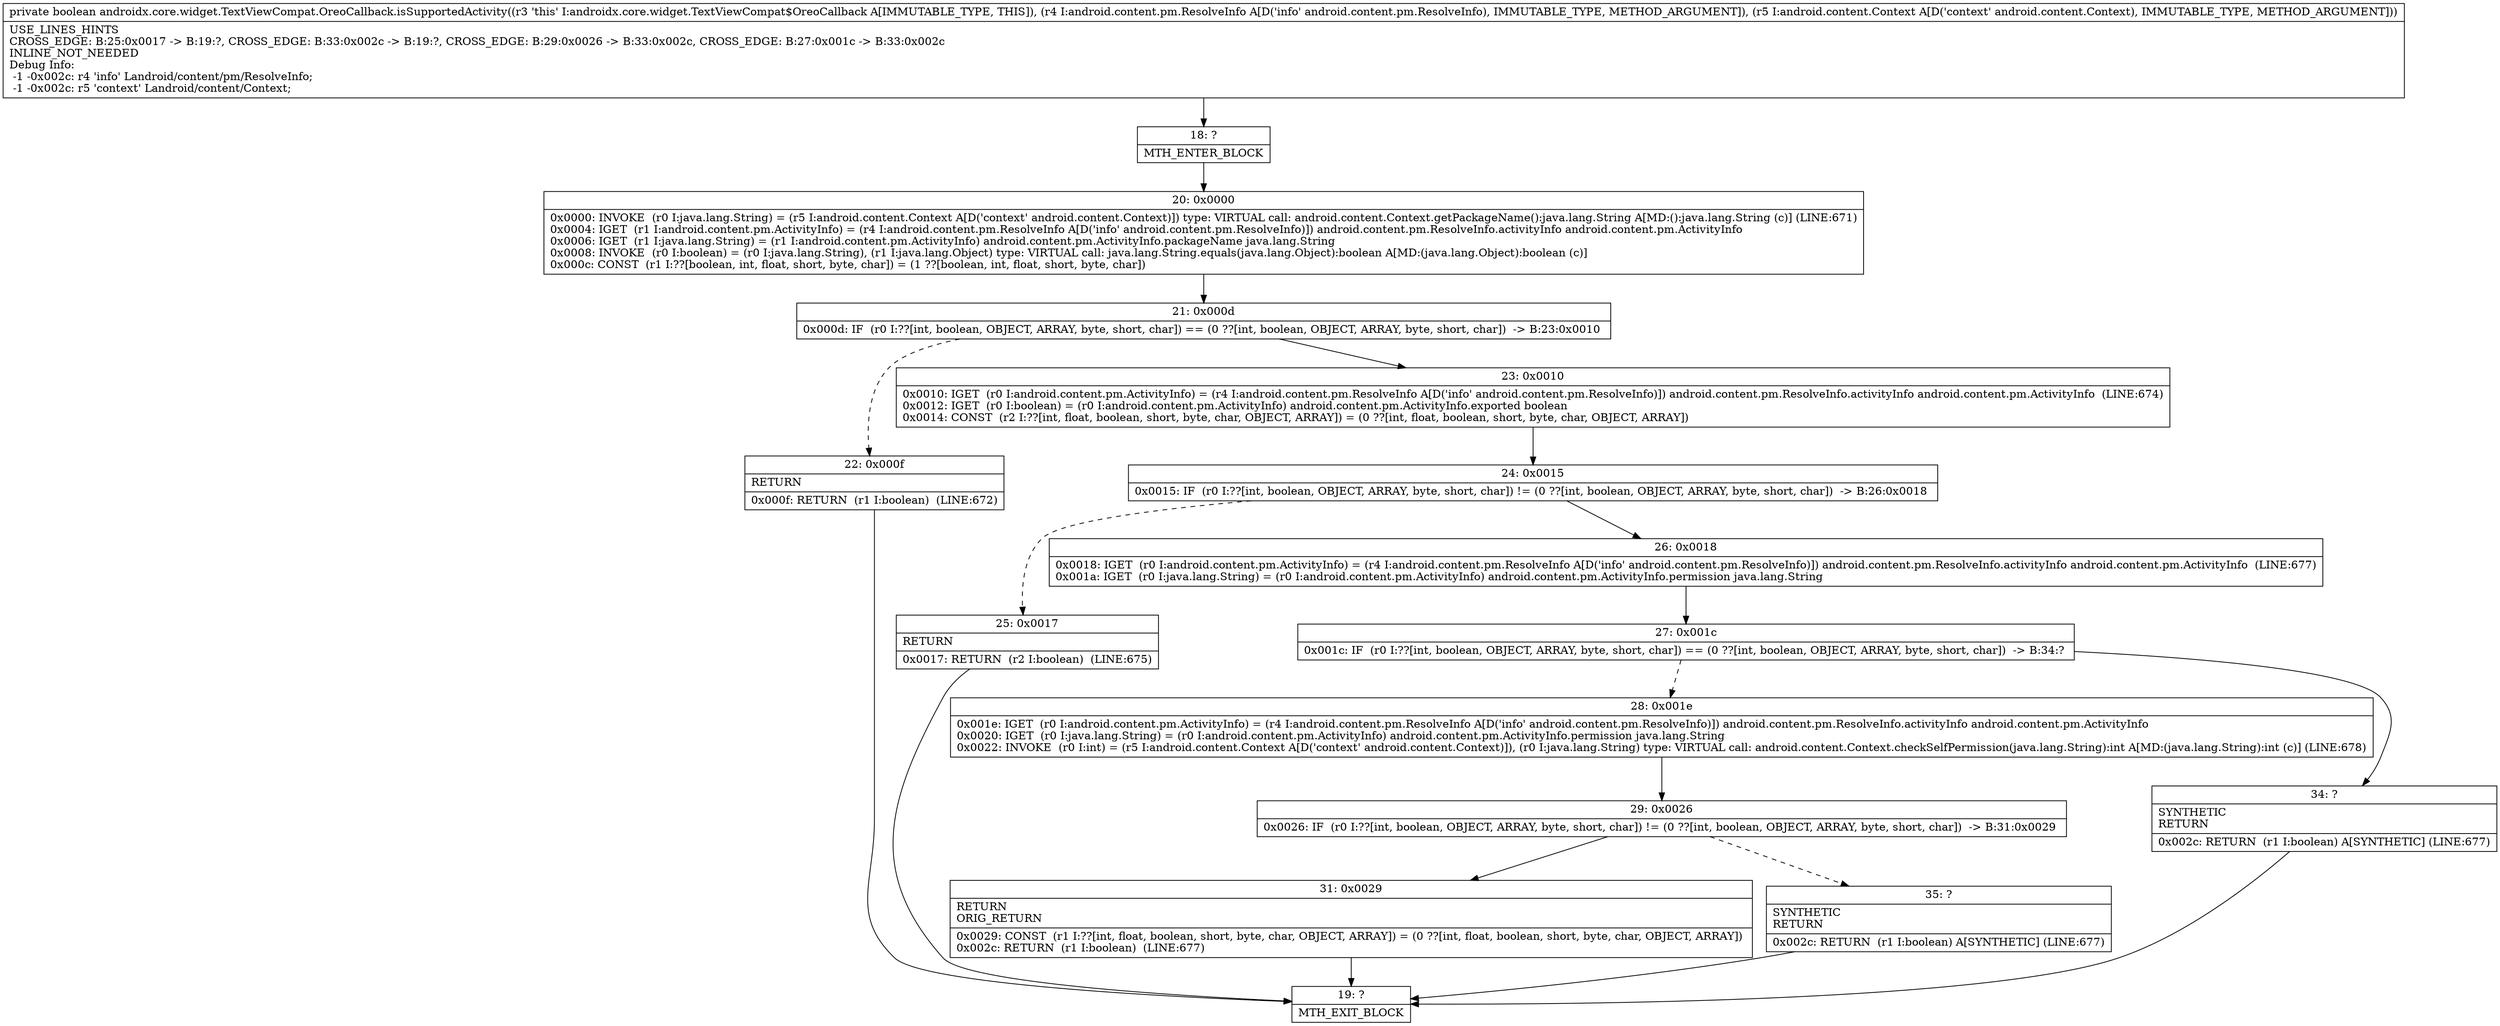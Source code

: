 digraph "CFG forandroidx.core.widget.TextViewCompat.OreoCallback.isSupportedActivity(Landroid\/content\/pm\/ResolveInfo;Landroid\/content\/Context;)Z" {
Node_18 [shape=record,label="{18\:\ ?|MTH_ENTER_BLOCK\l}"];
Node_20 [shape=record,label="{20\:\ 0x0000|0x0000: INVOKE  (r0 I:java.lang.String) = (r5 I:android.content.Context A[D('context' android.content.Context)]) type: VIRTUAL call: android.content.Context.getPackageName():java.lang.String A[MD:():java.lang.String (c)] (LINE:671)\l0x0004: IGET  (r1 I:android.content.pm.ActivityInfo) = (r4 I:android.content.pm.ResolveInfo A[D('info' android.content.pm.ResolveInfo)]) android.content.pm.ResolveInfo.activityInfo android.content.pm.ActivityInfo \l0x0006: IGET  (r1 I:java.lang.String) = (r1 I:android.content.pm.ActivityInfo) android.content.pm.ActivityInfo.packageName java.lang.String \l0x0008: INVOKE  (r0 I:boolean) = (r0 I:java.lang.String), (r1 I:java.lang.Object) type: VIRTUAL call: java.lang.String.equals(java.lang.Object):boolean A[MD:(java.lang.Object):boolean (c)]\l0x000c: CONST  (r1 I:??[boolean, int, float, short, byte, char]) = (1 ??[boolean, int, float, short, byte, char]) \l}"];
Node_21 [shape=record,label="{21\:\ 0x000d|0x000d: IF  (r0 I:??[int, boolean, OBJECT, ARRAY, byte, short, char]) == (0 ??[int, boolean, OBJECT, ARRAY, byte, short, char])  \-\> B:23:0x0010 \l}"];
Node_22 [shape=record,label="{22\:\ 0x000f|RETURN\l|0x000f: RETURN  (r1 I:boolean)  (LINE:672)\l}"];
Node_19 [shape=record,label="{19\:\ ?|MTH_EXIT_BLOCK\l}"];
Node_23 [shape=record,label="{23\:\ 0x0010|0x0010: IGET  (r0 I:android.content.pm.ActivityInfo) = (r4 I:android.content.pm.ResolveInfo A[D('info' android.content.pm.ResolveInfo)]) android.content.pm.ResolveInfo.activityInfo android.content.pm.ActivityInfo  (LINE:674)\l0x0012: IGET  (r0 I:boolean) = (r0 I:android.content.pm.ActivityInfo) android.content.pm.ActivityInfo.exported boolean \l0x0014: CONST  (r2 I:??[int, float, boolean, short, byte, char, OBJECT, ARRAY]) = (0 ??[int, float, boolean, short, byte, char, OBJECT, ARRAY]) \l}"];
Node_24 [shape=record,label="{24\:\ 0x0015|0x0015: IF  (r0 I:??[int, boolean, OBJECT, ARRAY, byte, short, char]) != (0 ??[int, boolean, OBJECT, ARRAY, byte, short, char])  \-\> B:26:0x0018 \l}"];
Node_25 [shape=record,label="{25\:\ 0x0017|RETURN\l|0x0017: RETURN  (r2 I:boolean)  (LINE:675)\l}"];
Node_26 [shape=record,label="{26\:\ 0x0018|0x0018: IGET  (r0 I:android.content.pm.ActivityInfo) = (r4 I:android.content.pm.ResolveInfo A[D('info' android.content.pm.ResolveInfo)]) android.content.pm.ResolveInfo.activityInfo android.content.pm.ActivityInfo  (LINE:677)\l0x001a: IGET  (r0 I:java.lang.String) = (r0 I:android.content.pm.ActivityInfo) android.content.pm.ActivityInfo.permission java.lang.String \l}"];
Node_27 [shape=record,label="{27\:\ 0x001c|0x001c: IF  (r0 I:??[int, boolean, OBJECT, ARRAY, byte, short, char]) == (0 ??[int, boolean, OBJECT, ARRAY, byte, short, char])  \-\> B:34:? \l}"];
Node_28 [shape=record,label="{28\:\ 0x001e|0x001e: IGET  (r0 I:android.content.pm.ActivityInfo) = (r4 I:android.content.pm.ResolveInfo A[D('info' android.content.pm.ResolveInfo)]) android.content.pm.ResolveInfo.activityInfo android.content.pm.ActivityInfo \l0x0020: IGET  (r0 I:java.lang.String) = (r0 I:android.content.pm.ActivityInfo) android.content.pm.ActivityInfo.permission java.lang.String \l0x0022: INVOKE  (r0 I:int) = (r5 I:android.content.Context A[D('context' android.content.Context)]), (r0 I:java.lang.String) type: VIRTUAL call: android.content.Context.checkSelfPermission(java.lang.String):int A[MD:(java.lang.String):int (c)] (LINE:678)\l}"];
Node_29 [shape=record,label="{29\:\ 0x0026|0x0026: IF  (r0 I:??[int, boolean, OBJECT, ARRAY, byte, short, char]) != (0 ??[int, boolean, OBJECT, ARRAY, byte, short, char])  \-\> B:31:0x0029 \l}"];
Node_31 [shape=record,label="{31\:\ 0x0029|RETURN\lORIG_RETURN\l|0x0029: CONST  (r1 I:??[int, float, boolean, short, byte, char, OBJECT, ARRAY]) = (0 ??[int, float, boolean, short, byte, char, OBJECT, ARRAY]) \l0x002c: RETURN  (r1 I:boolean)  (LINE:677)\l}"];
Node_35 [shape=record,label="{35\:\ ?|SYNTHETIC\lRETURN\l|0x002c: RETURN  (r1 I:boolean) A[SYNTHETIC] (LINE:677)\l}"];
Node_34 [shape=record,label="{34\:\ ?|SYNTHETIC\lRETURN\l|0x002c: RETURN  (r1 I:boolean) A[SYNTHETIC] (LINE:677)\l}"];
MethodNode[shape=record,label="{private boolean androidx.core.widget.TextViewCompat.OreoCallback.isSupportedActivity((r3 'this' I:androidx.core.widget.TextViewCompat$OreoCallback A[IMMUTABLE_TYPE, THIS]), (r4 I:android.content.pm.ResolveInfo A[D('info' android.content.pm.ResolveInfo), IMMUTABLE_TYPE, METHOD_ARGUMENT]), (r5 I:android.content.Context A[D('context' android.content.Context), IMMUTABLE_TYPE, METHOD_ARGUMENT]))  | USE_LINES_HINTS\lCROSS_EDGE: B:25:0x0017 \-\> B:19:?, CROSS_EDGE: B:33:0x002c \-\> B:19:?, CROSS_EDGE: B:29:0x0026 \-\> B:33:0x002c, CROSS_EDGE: B:27:0x001c \-\> B:33:0x002c\lINLINE_NOT_NEEDED\lDebug Info:\l  \-1 \-0x002c: r4 'info' Landroid\/content\/pm\/ResolveInfo;\l  \-1 \-0x002c: r5 'context' Landroid\/content\/Context;\l}"];
MethodNode -> Node_18;Node_18 -> Node_20;
Node_20 -> Node_21;
Node_21 -> Node_22[style=dashed];
Node_21 -> Node_23;
Node_22 -> Node_19;
Node_23 -> Node_24;
Node_24 -> Node_25[style=dashed];
Node_24 -> Node_26;
Node_25 -> Node_19;
Node_26 -> Node_27;
Node_27 -> Node_28[style=dashed];
Node_27 -> Node_34;
Node_28 -> Node_29;
Node_29 -> Node_31;
Node_29 -> Node_35[style=dashed];
Node_31 -> Node_19;
Node_35 -> Node_19;
Node_34 -> Node_19;
}

